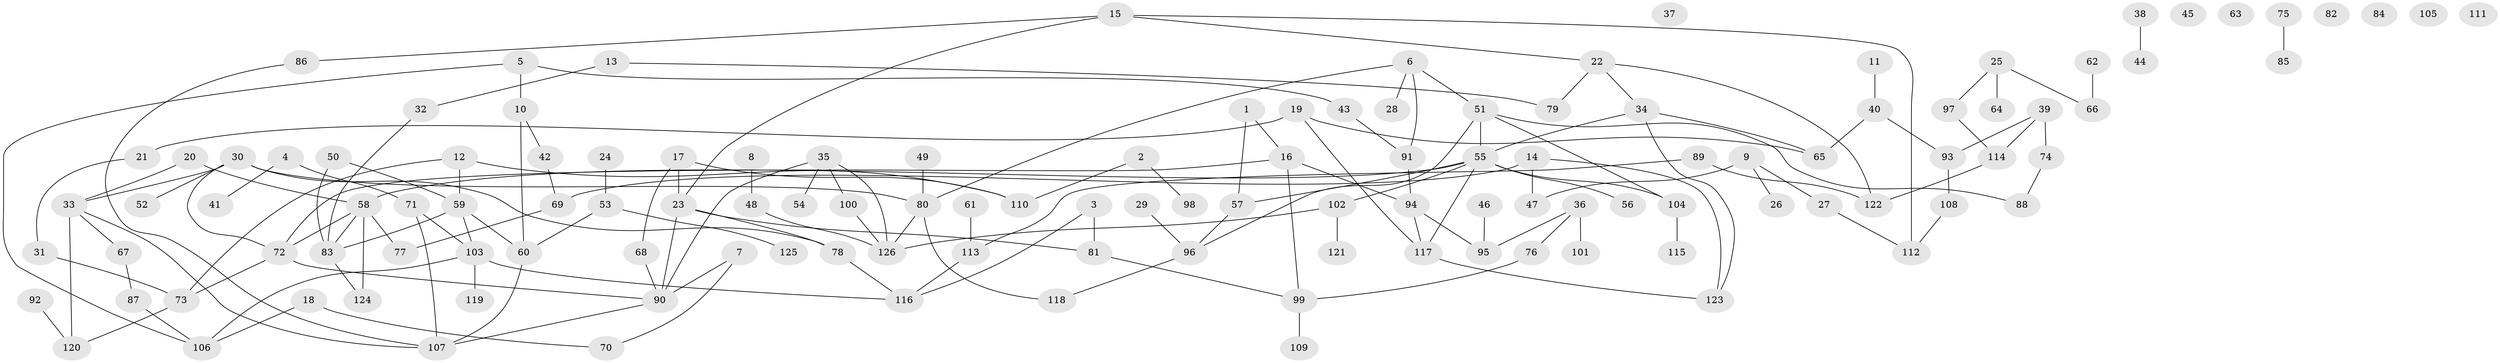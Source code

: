 // Generated by graph-tools (version 1.1) at 2025/40/03/09/25 04:40:36]
// undirected, 126 vertices, 158 edges
graph export_dot {
graph [start="1"]
  node [color=gray90,style=filled];
  1;
  2;
  3;
  4;
  5;
  6;
  7;
  8;
  9;
  10;
  11;
  12;
  13;
  14;
  15;
  16;
  17;
  18;
  19;
  20;
  21;
  22;
  23;
  24;
  25;
  26;
  27;
  28;
  29;
  30;
  31;
  32;
  33;
  34;
  35;
  36;
  37;
  38;
  39;
  40;
  41;
  42;
  43;
  44;
  45;
  46;
  47;
  48;
  49;
  50;
  51;
  52;
  53;
  54;
  55;
  56;
  57;
  58;
  59;
  60;
  61;
  62;
  63;
  64;
  65;
  66;
  67;
  68;
  69;
  70;
  71;
  72;
  73;
  74;
  75;
  76;
  77;
  78;
  79;
  80;
  81;
  82;
  83;
  84;
  85;
  86;
  87;
  88;
  89;
  90;
  91;
  92;
  93;
  94;
  95;
  96;
  97;
  98;
  99;
  100;
  101;
  102;
  103;
  104;
  105;
  106;
  107;
  108;
  109;
  110;
  111;
  112;
  113;
  114;
  115;
  116;
  117;
  118;
  119;
  120;
  121;
  122;
  123;
  124;
  125;
  126;
  1 -- 16;
  1 -- 57;
  2 -- 98;
  2 -- 110;
  3 -- 81;
  3 -- 116;
  4 -- 41;
  4 -- 71;
  5 -- 10;
  5 -- 43;
  5 -- 106;
  6 -- 28;
  6 -- 51;
  6 -- 80;
  6 -- 91;
  7 -- 70;
  7 -- 90;
  8 -- 48;
  9 -- 26;
  9 -- 27;
  9 -- 47;
  10 -- 42;
  10 -- 60;
  11 -- 40;
  12 -- 59;
  12 -- 73;
  12 -- 110;
  13 -- 32;
  13 -- 79;
  14 -- 47;
  14 -- 69;
  14 -- 123;
  15 -- 22;
  15 -- 23;
  15 -- 86;
  15 -- 112;
  16 -- 72;
  16 -- 94;
  16 -- 99;
  17 -- 23;
  17 -- 68;
  17 -- 110;
  18 -- 70;
  18 -- 106;
  19 -- 21;
  19 -- 65;
  19 -- 117;
  20 -- 33;
  20 -- 58;
  21 -- 31;
  22 -- 34;
  22 -- 79;
  22 -- 122;
  23 -- 78;
  23 -- 81;
  23 -- 90;
  24 -- 53;
  25 -- 64;
  25 -- 66;
  25 -- 97;
  27 -- 112;
  29 -- 96;
  30 -- 33;
  30 -- 52;
  30 -- 72;
  30 -- 78;
  30 -- 80;
  31 -- 73;
  32 -- 83;
  33 -- 67;
  33 -- 107;
  33 -- 120;
  34 -- 55;
  34 -- 65;
  34 -- 123;
  35 -- 54;
  35 -- 90;
  35 -- 100;
  35 -- 126;
  36 -- 76;
  36 -- 95;
  36 -- 101;
  38 -- 44;
  39 -- 74;
  39 -- 93;
  39 -- 114;
  40 -- 65;
  40 -- 93;
  42 -- 69;
  43 -- 91;
  46 -- 95;
  48 -- 126;
  49 -- 80;
  50 -- 59;
  50 -- 83;
  51 -- 55;
  51 -- 88;
  51 -- 96;
  51 -- 104;
  53 -- 60;
  53 -- 125;
  55 -- 56;
  55 -- 57;
  55 -- 58;
  55 -- 102;
  55 -- 104;
  55 -- 117;
  57 -- 96;
  58 -- 72;
  58 -- 77;
  58 -- 83;
  58 -- 124;
  59 -- 60;
  59 -- 83;
  59 -- 103;
  60 -- 107;
  61 -- 113;
  62 -- 66;
  67 -- 87;
  68 -- 90;
  69 -- 77;
  71 -- 103;
  71 -- 107;
  72 -- 73;
  72 -- 90;
  73 -- 120;
  74 -- 88;
  75 -- 85;
  76 -- 99;
  78 -- 116;
  80 -- 118;
  80 -- 126;
  81 -- 99;
  83 -- 124;
  86 -- 107;
  87 -- 106;
  89 -- 113;
  89 -- 122;
  90 -- 107;
  91 -- 94;
  92 -- 120;
  93 -- 108;
  94 -- 95;
  94 -- 117;
  96 -- 118;
  97 -- 114;
  99 -- 109;
  100 -- 126;
  102 -- 121;
  102 -- 126;
  103 -- 106;
  103 -- 116;
  103 -- 119;
  104 -- 115;
  108 -- 112;
  113 -- 116;
  114 -- 122;
  117 -- 123;
}
